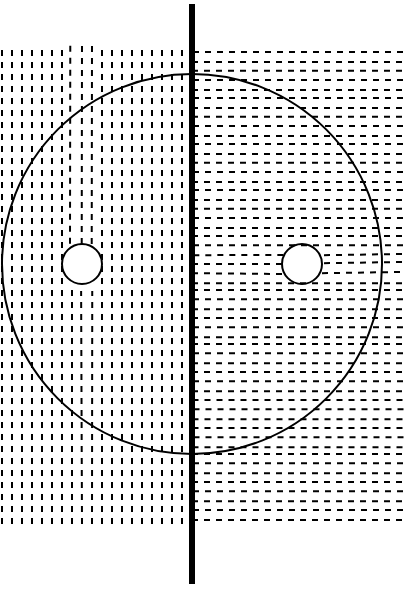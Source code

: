 <mxfile version="24.0.7" type="device">
  <diagram name="Page-1" id="qT1vffZP778EWxsKvVXV">
    <mxGraphModel dx="821" dy="314" grid="1" gridSize="10" guides="1" tooltips="1" connect="1" arrows="1" fold="1" page="1" pageScale="1" pageWidth="850" pageHeight="1100" math="0" shadow="0">
      <root>
        <mxCell id="0" />
        <mxCell id="1" parent="0" />
        <mxCell id="SyvliLSKCz2b93etHHuC-1" value="" style="ellipse;whiteSpace=wrap;html=1;aspect=fixed;" vertex="1" parent="1">
          <mxGeometry x="330" y="455" width="190" height="190" as="geometry" />
        </mxCell>
        <mxCell id="SyvliLSKCz2b93etHHuC-2" value="" style="ellipse;whiteSpace=wrap;html=1;aspect=fixed;" vertex="1" parent="1">
          <mxGeometry x="470" y="540" width="20" height="20" as="geometry" />
        </mxCell>
        <mxCell id="SyvliLSKCz2b93etHHuC-3" value="" style="ellipse;whiteSpace=wrap;html=1;aspect=fixed;" vertex="1" parent="1">
          <mxGeometry x="360" y="540" width="20" height="20" as="geometry" />
        </mxCell>
        <mxCell id="SyvliLSKCz2b93etHHuC-8" value="" style="endArrow=none;dashed=1;html=1;rounded=0;" edge="1" parent="1">
          <mxGeometry width="50" height="50" relative="1" as="geometry">
            <mxPoint x="425" y="680" as="sourcePoint" />
            <mxPoint x="425" y="440" as="targetPoint" />
          </mxGeometry>
        </mxCell>
        <mxCell id="SyvliLSKCz2b93etHHuC-9" value="" style="endArrow=none;dashed=1;html=1;rounded=0;" edge="1" parent="1">
          <mxGeometry width="50" height="50" relative="1" as="geometry">
            <mxPoint x="420" y="680" as="sourcePoint" />
            <mxPoint x="420" y="440" as="targetPoint" />
          </mxGeometry>
        </mxCell>
        <mxCell id="SyvliLSKCz2b93etHHuC-10" value="" style="endArrow=none;dashed=1;html=1;rounded=0;" edge="1" parent="1">
          <mxGeometry width="50" height="50" relative="1" as="geometry">
            <mxPoint x="415" y="680" as="sourcePoint" />
            <mxPoint x="415" y="440" as="targetPoint" />
          </mxGeometry>
        </mxCell>
        <mxCell id="SyvliLSKCz2b93etHHuC-11" value="" style="endArrow=none;dashed=1;html=1;rounded=0;" edge="1" parent="1">
          <mxGeometry width="50" height="50" relative="1" as="geometry">
            <mxPoint x="410" y="680" as="sourcePoint" />
            <mxPoint x="410" y="440" as="targetPoint" />
          </mxGeometry>
        </mxCell>
        <mxCell id="SyvliLSKCz2b93etHHuC-12" value="" style="endArrow=none;dashed=1;html=1;rounded=0;" edge="1" parent="1">
          <mxGeometry width="50" height="50" relative="1" as="geometry">
            <mxPoint x="405" y="680" as="sourcePoint" />
            <mxPoint x="405" y="440" as="targetPoint" />
          </mxGeometry>
        </mxCell>
        <mxCell id="SyvliLSKCz2b93etHHuC-13" value="" style="endArrow=none;dashed=1;html=1;rounded=0;" edge="1" parent="1">
          <mxGeometry width="50" height="50" relative="1" as="geometry">
            <mxPoint x="400" y="680" as="sourcePoint" />
            <mxPoint x="400" y="440" as="targetPoint" />
          </mxGeometry>
        </mxCell>
        <mxCell id="SyvliLSKCz2b93etHHuC-14" value="" style="endArrow=none;dashed=1;html=1;rounded=0;" edge="1" parent="1">
          <mxGeometry width="50" height="50" relative="1" as="geometry">
            <mxPoint x="395" y="680" as="sourcePoint" />
            <mxPoint x="395" y="440" as="targetPoint" />
          </mxGeometry>
        </mxCell>
        <mxCell id="SyvliLSKCz2b93etHHuC-15" value="" style="endArrow=none;dashed=1;html=1;rounded=0;" edge="1" parent="1">
          <mxGeometry width="50" height="50" relative="1" as="geometry">
            <mxPoint x="390" y="680" as="sourcePoint" />
            <mxPoint x="390" y="440" as="targetPoint" />
          </mxGeometry>
        </mxCell>
        <mxCell id="SyvliLSKCz2b93etHHuC-16" value="" style="endArrow=none;dashed=1;html=1;rounded=0;" edge="1" parent="1">
          <mxGeometry width="50" height="50" relative="1" as="geometry">
            <mxPoint x="385" y="680" as="sourcePoint" />
            <mxPoint x="385" y="440" as="targetPoint" />
          </mxGeometry>
        </mxCell>
        <mxCell id="SyvliLSKCz2b93etHHuC-17" value="" style="endArrow=none;dashed=1;html=1;rounded=0;" edge="1" parent="1">
          <mxGeometry width="50" height="50" relative="1" as="geometry">
            <mxPoint x="380" y="680" as="sourcePoint" />
            <mxPoint x="380" y="440" as="targetPoint" />
          </mxGeometry>
        </mxCell>
        <mxCell id="SyvliLSKCz2b93etHHuC-18" value="" style="endArrow=none;dashed=1;html=1;rounded=0;entryX=0.756;entryY=1.175;entryDx=0;entryDy=0;entryPerimeter=0;" edge="1" parent="1" target="SyvliLSKCz2b93etHHuC-3">
          <mxGeometry width="50" height="50" relative="1" as="geometry">
            <mxPoint x="375" y="680" as="sourcePoint" />
            <mxPoint x="375" y="570" as="targetPoint" />
          </mxGeometry>
        </mxCell>
        <mxCell id="SyvliLSKCz2b93etHHuC-19" value="" style="endArrow=none;dashed=1;html=1;rounded=0;entryX=0.478;entryY=1.175;entryDx=0;entryDy=0;entryPerimeter=0;" edge="1" parent="1" target="SyvliLSKCz2b93etHHuC-3">
          <mxGeometry width="50" height="50" relative="1" as="geometry">
            <mxPoint x="370" y="680" as="sourcePoint" />
            <mxPoint x="370" y="570" as="targetPoint" />
          </mxGeometry>
        </mxCell>
        <mxCell id="SyvliLSKCz2b93etHHuC-20" value="" style="endArrow=none;dashed=1;html=1;rounded=0;" edge="1" parent="1">
          <mxGeometry width="50" height="50" relative="1" as="geometry">
            <mxPoint x="365" y="680" as="sourcePoint" />
            <mxPoint x="365" y="560" as="targetPoint" />
          </mxGeometry>
        </mxCell>
        <mxCell id="SyvliLSKCz2b93etHHuC-21" value="" style="endArrow=none;dashed=1;html=1;rounded=0;" edge="1" parent="1">
          <mxGeometry width="50" height="50" relative="1" as="geometry">
            <mxPoint x="360" y="680" as="sourcePoint" />
            <mxPoint x="360" y="440" as="targetPoint" />
          </mxGeometry>
        </mxCell>
        <mxCell id="SyvliLSKCz2b93etHHuC-22" value="" style="endArrow=none;dashed=1;html=1;rounded=0;" edge="1" parent="1">
          <mxGeometry width="50" height="50" relative="1" as="geometry">
            <mxPoint x="355" y="680" as="sourcePoint" />
            <mxPoint x="355" y="440" as="targetPoint" />
          </mxGeometry>
        </mxCell>
        <mxCell id="SyvliLSKCz2b93etHHuC-23" value="" style="endArrow=none;dashed=1;html=1;rounded=0;" edge="1" parent="1">
          <mxGeometry width="50" height="50" relative="1" as="geometry">
            <mxPoint x="350" y="680" as="sourcePoint" />
            <mxPoint x="350" y="440" as="targetPoint" />
          </mxGeometry>
        </mxCell>
        <mxCell id="SyvliLSKCz2b93etHHuC-24" value="" style="endArrow=none;dashed=1;html=1;rounded=0;" edge="1" parent="1">
          <mxGeometry width="50" height="50" relative="1" as="geometry">
            <mxPoint x="345" y="680" as="sourcePoint" />
            <mxPoint x="345" y="440" as="targetPoint" />
          </mxGeometry>
        </mxCell>
        <mxCell id="SyvliLSKCz2b93etHHuC-25" value="" style="endArrow=none;dashed=1;html=1;rounded=0;" edge="1" parent="1">
          <mxGeometry width="50" height="50" relative="1" as="geometry">
            <mxPoint x="340" y="680" as="sourcePoint" />
            <mxPoint x="340" y="440" as="targetPoint" />
          </mxGeometry>
        </mxCell>
        <mxCell id="SyvliLSKCz2b93etHHuC-26" value="" style="endArrow=none;dashed=1;html=1;rounded=0;" edge="1" parent="1">
          <mxGeometry width="50" height="50" relative="1" as="geometry">
            <mxPoint x="335" y="680" as="sourcePoint" />
            <mxPoint x="335" y="440" as="targetPoint" />
          </mxGeometry>
        </mxCell>
        <mxCell id="SyvliLSKCz2b93etHHuC-27" value="" style="endArrow=none;dashed=1;html=1;rounded=0;" edge="1" parent="1">
          <mxGeometry width="50" height="50" relative="1" as="geometry">
            <mxPoint x="330" y="680" as="sourcePoint" />
            <mxPoint x="330" y="440" as="targetPoint" />
          </mxGeometry>
        </mxCell>
        <mxCell id="SyvliLSKCz2b93etHHuC-48" value="" style="endArrow=none;dashed=1;html=1;rounded=0;" edge="1" parent="1">
          <mxGeometry width="50" height="50" relative="1" as="geometry">
            <mxPoint x="470" y="550" as="sourcePoint" />
            <mxPoint x="425" y="550" as="targetPoint" />
          </mxGeometry>
        </mxCell>
        <mxCell id="SyvliLSKCz2b93etHHuC-49" value="" style="endArrow=none;dashed=1;html=1;rounded=0;" edge="1" parent="1">
          <mxGeometry width="50" height="50" relative="1" as="geometry">
            <mxPoint x="530" y="559.6" as="sourcePoint" />
            <mxPoint x="425" y="559.6" as="targetPoint" />
          </mxGeometry>
        </mxCell>
        <mxCell id="SyvliLSKCz2b93etHHuC-50" value="" style="endArrow=none;dashed=1;html=1;rounded=0;" edge="1" parent="1">
          <mxGeometry width="50" height="50" relative="1" as="geometry">
            <mxPoint x="470" y="555" as="sourcePoint" />
            <mxPoint x="425.5" y="554.6" as="targetPoint" />
          </mxGeometry>
        </mxCell>
        <mxCell id="SyvliLSKCz2b93etHHuC-51" value="" style="endArrow=none;dashed=1;html=1;rounded=0;" edge="1" parent="1">
          <mxGeometry width="50" height="50" relative="1" as="geometry">
            <mxPoint x="530" y="536" as="sourcePoint" />
            <mxPoint x="425" y="536" as="targetPoint" />
          </mxGeometry>
        </mxCell>
        <mxCell id="SyvliLSKCz2b93etHHuC-52" value="" style="endArrow=none;dashed=1;html=1;rounded=0;exitX=0.033;exitY=0.272;exitDx=0;exitDy=0;exitPerimeter=0;" edge="1" parent="1" source="SyvliLSKCz2b93etHHuC-2">
          <mxGeometry width="50" height="50" relative="1" as="geometry">
            <mxPoint x="530" y="545.6" as="sourcePoint" />
            <mxPoint x="425" y="545.6" as="targetPoint" />
          </mxGeometry>
        </mxCell>
        <mxCell id="SyvliLSKCz2b93etHHuC-53" value="" style="endArrow=none;dashed=1;html=1;rounded=0;" edge="1" parent="1">
          <mxGeometry width="50" height="50" relative="1" as="geometry">
            <mxPoint x="530.5" y="540.6" as="sourcePoint" />
            <mxPoint x="425.5" y="540.6" as="targetPoint" />
          </mxGeometry>
        </mxCell>
        <mxCell id="SyvliLSKCz2b93etHHuC-54" value="" style="endArrow=none;dashed=1;html=1;rounded=0;" edge="1" parent="1">
          <mxGeometry width="50" height="50" relative="1" as="geometry">
            <mxPoint x="530" y="577" as="sourcePoint" />
            <mxPoint x="425" y="577" as="targetPoint" />
          </mxGeometry>
        </mxCell>
        <mxCell id="SyvliLSKCz2b93etHHuC-55" value="" style="endArrow=none;dashed=1;html=1;rounded=0;" edge="1" parent="1">
          <mxGeometry width="50" height="50" relative="1" as="geometry">
            <mxPoint x="530" y="586.6" as="sourcePoint" />
            <mxPoint x="425" y="586.6" as="targetPoint" />
          </mxGeometry>
        </mxCell>
        <mxCell id="SyvliLSKCz2b93etHHuC-56" value="" style="endArrow=none;dashed=1;html=1;rounded=0;" edge="1" parent="1">
          <mxGeometry width="50" height="50" relative="1" as="geometry">
            <mxPoint x="530.5" y="581.6" as="sourcePoint" />
            <mxPoint x="425.5" y="581.6" as="targetPoint" />
          </mxGeometry>
        </mxCell>
        <mxCell id="SyvliLSKCz2b93etHHuC-57" value="" style="endArrow=none;dashed=1;html=1;rounded=0;" edge="1" parent="1">
          <mxGeometry width="50" height="50" relative="1" as="geometry">
            <mxPoint x="530" y="563" as="sourcePoint" />
            <mxPoint x="425" y="563" as="targetPoint" />
          </mxGeometry>
        </mxCell>
        <mxCell id="SyvliLSKCz2b93etHHuC-58" value="" style="endArrow=none;dashed=1;html=1;rounded=0;" edge="1" parent="1">
          <mxGeometry width="50" height="50" relative="1" as="geometry">
            <mxPoint x="530" y="572.6" as="sourcePoint" />
            <mxPoint x="425" y="572.6" as="targetPoint" />
          </mxGeometry>
        </mxCell>
        <mxCell id="SyvliLSKCz2b93etHHuC-59" value="" style="endArrow=none;dashed=1;html=1;rounded=0;" edge="1" parent="1">
          <mxGeometry width="50" height="50" relative="1" as="geometry">
            <mxPoint x="530.5" y="567.6" as="sourcePoint" />
            <mxPoint x="425.5" y="567.6" as="targetPoint" />
          </mxGeometry>
        </mxCell>
        <mxCell id="SyvliLSKCz2b93etHHuC-60" value="" style="endArrow=none;dashed=1;html=1;rounded=0;" edge="1" parent="1">
          <mxGeometry width="50" height="50" relative="1" as="geometry">
            <mxPoint x="530" y="604" as="sourcePoint" />
            <mxPoint x="425" y="604" as="targetPoint" />
          </mxGeometry>
        </mxCell>
        <mxCell id="SyvliLSKCz2b93etHHuC-61" value="" style="endArrow=none;dashed=1;html=1;rounded=0;" edge="1" parent="1">
          <mxGeometry width="50" height="50" relative="1" as="geometry">
            <mxPoint x="530" y="613.6" as="sourcePoint" />
            <mxPoint x="425" y="613.6" as="targetPoint" />
          </mxGeometry>
        </mxCell>
        <mxCell id="SyvliLSKCz2b93etHHuC-62" value="" style="endArrow=none;dashed=1;html=1;rounded=0;" edge="1" parent="1">
          <mxGeometry width="50" height="50" relative="1" as="geometry">
            <mxPoint x="530.5" y="608.6" as="sourcePoint" />
            <mxPoint x="425.5" y="608.6" as="targetPoint" />
          </mxGeometry>
        </mxCell>
        <mxCell id="SyvliLSKCz2b93etHHuC-63" value="" style="endArrow=none;dashed=1;html=1;rounded=0;" edge="1" parent="1">
          <mxGeometry width="50" height="50" relative="1" as="geometry">
            <mxPoint x="530" y="590" as="sourcePoint" />
            <mxPoint x="425" y="590" as="targetPoint" />
          </mxGeometry>
        </mxCell>
        <mxCell id="SyvliLSKCz2b93etHHuC-64" value="" style="endArrow=none;dashed=1;html=1;rounded=0;" edge="1" parent="1">
          <mxGeometry width="50" height="50" relative="1" as="geometry">
            <mxPoint x="530" y="599.6" as="sourcePoint" />
            <mxPoint x="425" y="599.6" as="targetPoint" />
          </mxGeometry>
        </mxCell>
        <mxCell id="SyvliLSKCz2b93etHHuC-65" value="" style="endArrow=none;dashed=1;html=1;rounded=0;" edge="1" parent="1">
          <mxGeometry width="50" height="50" relative="1" as="geometry">
            <mxPoint x="530.5" y="594.6" as="sourcePoint" />
            <mxPoint x="425.5" y="594.6" as="targetPoint" />
          </mxGeometry>
        </mxCell>
        <mxCell id="SyvliLSKCz2b93etHHuC-66" value="" style="endArrow=none;dashed=1;html=1;rounded=0;" edge="1" parent="1">
          <mxGeometry width="50" height="50" relative="1" as="geometry">
            <mxPoint x="530.25" y="632" as="sourcePoint" />
            <mxPoint x="425.25" y="632" as="targetPoint" />
          </mxGeometry>
        </mxCell>
        <mxCell id="SyvliLSKCz2b93etHHuC-67" value="" style="endArrow=none;dashed=1;html=1;rounded=0;" edge="1" parent="1">
          <mxGeometry width="50" height="50" relative="1" as="geometry">
            <mxPoint x="530.25" y="641.6" as="sourcePoint" />
            <mxPoint x="425.25" y="641.6" as="targetPoint" />
          </mxGeometry>
        </mxCell>
        <mxCell id="SyvliLSKCz2b93etHHuC-68" value="" style="endArrow=none;dashed=1;html=1;rounded=0;" edge="1" parent="1">
          <mxGeometry width="50" height="50" relative="1" as="geometry">
            <mxPoint x="530.75" y="636.6" as="sourcePoint" />
            <mxPoint x="425.75" y="636.6" as="targetPoint" />
          </mxGeometry>
        </mxCell>
        <mxCell id="SyvliLSKCz2b93etHHuC-69" value="" style="endArrow=none;dashed=1;html=1;rounded=0;" edge="1" parent="1">
          <mxGeometry width="50" height="50" relative="1" as="geometry">
            <mxPoint x="530.25" y="618" as="sourcePoint" />
            <mxPoint x="425.25" y="618" as="targetPoint" />
          </mxGeometry>
        </mxCell>
        <mxCell id="SyvliLSKCz2b93etHHuC-70" value="" style="endArrow=none;dashed=1;html=1;rounded=0;" edge="1" parent="1">
          <mxGeometry width="50" height="50" relative="1" as="geometry">
            <mxPoint x="530.25" y="627.6" as="sourcePoint" />
            <mxPoint x="425.25" y="627.6" as="targetPoint" />
          </mxGeometry>
        </mxCell>
        <mxCell id="SyvliLSKCz2b93etHHuC-71" value="" style="endArrow=none;dashed=1;html=1;rounded=0;" edge="1" parent="1">
          <mxGeometry width="50" height="50" relative="1" as="geometry">
            <mxPoint x="530.75" y="622.6" as="sourcePoint" />
            <mxPoint x="425.75" y="622.6" as="targetPoint" />
          </mxGeometry>
        </mxCell>
        <mxCell id="SyvliLSKCz2b93etHHuC-72" value="" style="endArrow=none;dashed=1;html=1;rounded=0;" edge="1" parent="1">
          <mxGeometry width="50" height="50" relative="1" as="geometry">
            <mxPoint x="530" y="659" as="sourcePoint" />
            <mxPoint x="425" y="659" as="targetPoint" />
          </mxGeometry>
        </mxCell>
        <mxCell id="SyvliLSKCz2b93etHHuC-73" value="" style="endArrow=none;dashed=1;html=1;rounded=0;" edge="1" parent="1">
          <mxGeometry width="50" height="50" relative="1" as="geometry">
            <mxPoint x="530" y="668.6" as="sourcePoint" />
            <mxPoint x="425" y="668.6" as="targetPoint" />
          </mxGeometry>
        </mxCell>
        <mxCell id="SyvliLSKCz2b93etHHuC-74" value="" style="endArrow=none;dashed=1;html=1;rounded=0;" edge="1" parent="1">
          <mxGeometry width="50" height="50" relative="1" as="geometry">
            <mxPoint x="530.5" y="663.6" as="sourcePoint" />
            <mxPoint x="425.5" y="663.6" as="targetPoint" />
          </mxGeometry>
        </mxCell>
        <mxCell id="SyvliLSKCz2b93etHHuC-75" value="" style="endArrow=none;dashed=1;html=1;rounded=0;" edge="1" parent="1">
          <mxGeometry width="50" height="50" relative="1" as="geometry">
            <mxPoint x="530" y="645" as="sourcePoint" />
            <mxPoint x="425" y="645" as="targetPoint" />
          </mxGeometry>
        </mxCell>
        <mxCell id="SyvliLSKCz2b93etHHuC-76" value="" style="endArrow=none;dashed=1;html=1;rounded=0;" edge="1" parent="1">
          <mxGeometry width="50" height="50" relative="1" as="geometry">
            <mxPoint x="530" y="654.6" as="sourcePoint" />
            <mxPoint x="425" y="654.6" as="targetPoint" />
          </mxGeometry>
        </mxCell>
        <mxCell id="SyvliLSKCz2b93etHHuC-77" value="" style="endArrow=none;dashed=1;html=1;rounded=0;" edge="1" parent="1">
          <mxGeometry width="50" height="50" relative="1" as="geometry">
            <mxPoint x="530.5" y="649.6" as="sourcePoint" />
            <mxPoint x="425.5" y="649.6" as="targetPoint" />
          </mxGeometry>
        </mxCell>
        <mxCell id="SyvliLSKCz2b93etHHuC-78" value="" style="endArrow=none;dashed=1;html=1;rounded=0;" edge="1" parent="1">
          <mxGeometry width="50" height="50" relative="1" as="geometry">
            <mxPoint x="530" y="522.4" as="sourcePoint" />
            <mxPoint x="425" y="522.4" as="targetPoint" />
          </mxGeometry>
        </mxCell>
        <mxCell id="SyvliLSKCz2b93etHHuC-79" value="" style="endArrow=none;dashed=1;html=1;rounded=0;" edge="1" parent="1">
          <mxGeometry width="50" height="50" relative="1" as="geometry">
            <mxPoint x="530" y="532" as="sourcePoint" />
            <mxPoint x="425" y="532" as="targetPoint" />
          </mxGeometry>
        </mxCell>
        <mxCell id="SyvliLSKCz2b93etHHuC-80" value="" style="endArrow=none;dashed=1;html=1;rounded=0;" edge="1" parent="1">
          <mxGeometry width="50" height="50" relative="1" as="geometry">
            <mxPoint x="530.5" y="527" as="sourcePoint" />
            <mxPoint x="425.5" y="527" as="targetPoint" />
          </mxGeometry>
        </mxCell>
        <mxCell id="SyvliLSKCz2b93etHHuC-81" value="" style="endArrow=none;dashed=1;html=1;rounded=0;" edge="1" parent="1">
          <mxGeometry width="50" height="50" relative="1" as="geometry">
            <mxPoint x="530" y="518" as="sourcePoint" />
            <mxPoint x="425" y="518" as="targetPoint" />
          </mxGeometry>
        </mxCell>
        <mxCell id="SyvliLSKCz2b93etHHuC-82" value="" style="endArrow=none;dashed=1;html=1;rounded=0;" edge="1" parent="1">
          <mxGeometry width="50" height="50" relative="1" as="geometry">
            <mxPoint x="530.5" y="513" as="sourcePoint" />
            <mxPoint x="425.5" y="513" as="targetPoint" />
          </mxGeometry>
        </mxCell>
        <mxCell id="SyvliLSKCz2b93etHHuC-83" value="" style="endArrow=none;dashed=1;html=1;rounded=0;" edge="1" parent="1">
          <mxGeometry width="50" height="50" relative="1" as="geometry">
            <mxPoint x="530" y="499.4" as="sourcePoint" />
            <mxPoint x="425" y="499.4" as="targetPoint" />
          </mxGeometry>
        </mxCell>
        <mxCell id="SyvliLSKCz2b93etHHuC-84" value="" style="endArrow=none;dashed=1;html=1;rounded=0;" edge="1" parent="1">
          <mxGeometry width="50" height="50" relative="1" as="geometry">
            <mxPoint x="530" y="509" as="sourcePoint" />
            <mxPoint x="425" y="509" as="targetPoint" />
          </mxGeometry>
        </mxCell>
        <mxCell id="SyvliLSKCz2b93etHHuC-85" value="" style="endArrow=none;dashed=1;html=1;rounded=0;" edge="1" parent="1">
          <mxGeometry width="50" height="50" relative="1" as="geometry">
            <mxPoint x="530.5" y="504" as="sourcePoint" />
            <mxPoint x="425.5" y="504" as="targetPoint" />
          </mxGeometry>
        </mxCell>
        <mxCell id="SyvliLSKCz2b93etHHuC-86" value="" style="endArrow=none;dashed=1;html=1;rounded=0;" edge="1" parent="1">
          <mxGeometry width="50" height="50" relative="1" as="geometry">
            <mxPoint x="530" y="495" as="sourcePoint" />
            <mxPoint x="425" y="495" as="targetPoint" />
          </mxGeometry>
        </mxCell>
        <mxCell id="SyvliLSKCz2b93etHHuC-87" value="" style="endArrow=none;dashed=1;html=1;rounded=0;" edge="1" parent="1">
          <mxGeometry width="50" height="50" relative="1" as="geometry">
            <mxPoint x="530.5" y="490" as="sourcePoint" />
            <mxPoint x="425.5" y="490" as="targetPoint" />
          </mxGeometry>
        </mxCell>
        <mxCell id="SyvliLSKCz2b93etHHuC-88" value="" style="endArrow=none;dashed=1;html=1;rounded=0;" edge="1" parent="1">
          <mxGeometry width="50" height="50" relative="1" as="geometry">
            <mxPoint x="530" y="476.4" as="sourcePoint" />
            <mxPoint x="425" y="476.4" as="targetPoint" />
          </mxGeometry>
        </mxCell>
        <mxCell id="SyvliLSKCz2b93etHHuC-89" value="" style="endArrow=none;dashed=1;html=1;rounded=0;" edge="1" parent="1">
          <mxGeometry width="50" height="50" relative="1" as="geometry">
            <mxPoint x="530" y="486" as="sourcePoint" />
            <mxPoint x="425" y="486" as="targetPoint" />
          </mxGeometry>
        </mxCell>
        <mxCell id="SyvliLSKCz2b93etHHuC-90" value="" style="endArrow=none;dashed=1;html=1;rounded=0;" edge="1" parent="1">
          <mxGeometry width="50" height="50" relative="1" as="geometry">
            <mxPoint x="530.5" y="481" as="sourcePoint" />
            <mxPoint x="425.5" y="481" as="targetPoint" />
          </mxGeometry>
        </mxCell>
        <mxCell id="SyvliLSKCz2b93etHHuC-91" value="" style="endArrow=none;dashed=1;html=1;rounded=0;" edge="1" parent="1">
          <mxGeometry width="50" height="50" relative="1" as="geometry">
            <mxPoint x="530" y="472" as="sourcePoint" />
            <mxPoint x="425" y="472" as="targetPoint" />
          </mxGeometry>
        </mxCell>
        <mxCell id="SyvliLSKCz2b93etHHuC-92" value="" style="endArrow=none;dashed=1;html=1;rounded=0;" edge="1" parent="1">
          <mxGeometry width="50" height="50" relative="1" as="geometry">
            <mxPoint x="530.5" y="467" as="sourcePoint" />
            <mxPoint x="425.5" y="467" as="targetPoint" />
          </mxGeometry>
        </mxCell>
        <mxCell id="SyvliLSKCz2b93etHHuC-93" value="" style="endArrow=none;dashed=1;html=1;rounded=0;" edge="1" parent="1">
          <mxGeometry width="50" height="50" relative="1" as="geometry">
            <mxPoint x="530" y="453.4" as="sourcePoint" />
            <mxPoint x="425" y="453.4" as="targetPoint" />
          </mxGeometry>
        </mxCell>
        <mxCell id="SyvliLSKCz2b93etHHuC-94" value="" style="endArrow=none;dashed=1;html=1;rounded=0;" edge="1" parent="1">
          <mxGeometry width="50" height="50" relative="1" as="geometry">
            <mxPoint x="530" y="463" as="sourcePoint" />
            <mxPoint x="425" y="463" as="targetPoint" />
          </mxGeometry>
        </mxCell>
        <mxCell id="SyvliLSKCz2b93etHHuC-95" value="" style="endArrow=none;dashed=1;html=1;rounded=0;" edge="1" parent="1">
          <mxGeometry width="50" height="50" relative="1" as="geometry">
            <mxPoint x="530.5" y="458" as="sourcePoint" />
            <mxPoint x="425.5" y="458" as="targetPoint" />
          </mxGeometry>
        </mxCell>
        <mxCell id="SyvliLSKCz2b93etHHuC-96" value="" style="endArrow=none;dashed=1;html=1;rounded=0;" edge="1" parent="1">
          <mxGeometry width="50" height="50" relative="1" as="geometry">
            <mxPoint x="530" y="449" as="sourcePoint" />
            <mxPoint x="425" y="449" as="targetPoint" />
          </mxGeometry>
        </mxCell>
        <mxCell id="SyvliLSKCz2b93etHHuC-97" value="" style="endArrow=none;dashed=1;html=1;rounded=0;" edge="1" parent="1">
          <mxGeometry width="50" height="50" relative="1" as="geometry">
            <mxPoint x="530.5" y="444" as="sourcePoint" />
            <mxPoint x="425.5" y="444" as="targetPoint" />
          </mxGeometry>
        </mxCell>
        <mxCell id="SyvliLSKCz2b93etHHuC-98" value="" style="endArrow=none;dashed=1;html=1;rounded=0;" edge="1" parent="1">
          <mxGeometry width="50" height="50" relative="1" as="geometry">
            <mxPoint x="530" y="678" as="sourcePoint" />
            <mxPoint x="425" y="678" as="targetPoint" />
          </mxGeometry>
        </mxCell>
        <mxCell id="SyvliLSKCz2b93etHHuC-99" value="" style="endArrow=none;dashed=1;html=1;rounded=0;" edge="1" parent="1">
          <mxGeometry width="50" height="50" relative="1" as="geometry">
            <mxPoint x="530.5" y="673" as="sourcePoint" />
            <mxPoint x="425.5" y="673" as="targetPoint" />
          </mxGeometry>
        </mxCell>
        <mxCell id="SyvliLSKCz2b93etHHuC-100" value="" style="endArrow=none;dashed=1;html=1;rounded=0;" edge="1" parent="1">
          <mxGeometry width="50" height="50" relative="1" as="geometry">
            <mxPoint x="369.86" y="540" as="sourcePoint" />
            <mxPoint x="370" y="440" as="targetPoint" />
          </mxGeometry>
        </mxCell>
        <mxCell id="SyvliLSKCz2b93etHHuC-101" value="" style="endArrow=none;dashed=1;html=1;rounded=0;" edge="1" parent="1">
          <mxGeometry width="50" height="50" relative="1" as="geometry">
            <mxPoint x="374.86" y="540" as="sourcePoint" />
            <mxPoint x="375" y="440" as="targetPoint" />
          </mxGeometry>
        </mxCell>
        <mxCell id="SyvliLSKCz2b93etHHuC-102" value="" style="endArrow=none;dashed=1;html=1;rounded=0;exitX=0.2;exitY=-0.006;exitDx=0;exitDy=0;exitPerimeter=0;" edge="1" parent="1" source="SyvliLSKCz2b93etHHuC-3">
          <mxGeometry width="50" height="50" relative="1" as="geometry">
            <mxPoint x="364" y="530" as="sourcePoint" />
            <mxPoint x="364.14" y="440" as="targetPoint" />
          </mxGeometry>
        </mxCell>
        <mxCell id="SyvliLSKCz2b93etHHuC-103" value="" style="endArrow=none;dashed=1;html=1;rounded=0;" edge="1" parent="1">
          <mxGeometry width="50" height="50" relative="1" as="geometry">
            <mxPoint x="530" y="545" as="sourcePoint" />
            <mxPoint x="490" y="545.6" as="targetPoint" />
          </mxGeometry>
        </mxCell>
        <mxCell id="SyvliLSKCz2b93etHHuC-104" value="" style="endArrow=none;dashed=1;html=1;rounded=0;" edge="1" parent="1">
          <mxGeometry width="50" height="50" relative="1" as="geometry">
            <mxPoint x="530" y="549" as="sourcePoint" />
            <mxPoint x="490" y="549.6" as="targetPoint" />
          </mxGeometry>
        </mxCell>
        <mxCell id="SyvliLSKCz2b93etHHuC-105" value="" style="endArrow=none;dashed=1;html=1;rounded=0;" edge="1" parent="1">
          <mxGeometry width="50" height="50" relative="1" as="geometry">
            <mxPoint x="529" y="554" as="sourcePoint" />
            <mxPoint x="489" y="554.6" as="targetPoint" />
          </mxGeometry>
        </mxCell>
        <mxCell id="SyvliLSKCz2b93etHHuC-106" value="" style="endArrow=none;html=1;rounded=0;strokeWidth=3;" edge="1" parent="1">
          <mxGeometry width="50" height="50" relative="1" as="geometry">
            <mxPoint x="425" y="710" as="sourcePoint" />
            <mxPoint x="425" y="420" as="targetPoint" />
          </mxGeometry>
        </mxCell>
      </root>
    </mxGraphModel>
  </diagram>
</mxfile>
